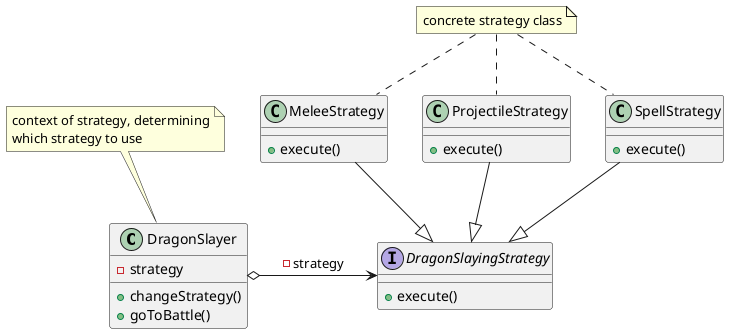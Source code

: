 @startuml

class DragonSlayer{
    -strategy
    +changeStrategy()
    +goToBattle()
}
interface DragonSlayingStrategy{
    +execute()
}
class MeleeStrategy{
    +execute()
}
class ProjectileStrategy{
    +execute()
}
class SpellStrategy{
    +execute()
}

note "context of strategy, determining\nwhich strategy to use" as n1
n1 .. DragonSlayer
note "concrete strategy class" as n2
n2 .. MeleeStrategy
n2 .. ProjectileStrategy
n2 .. SpellStrategy

DragonSlayer o-right-> DragonSlayingStrategy: -strategy
MeleeStrategy --|> DragonSlayingStrategy
ProjectileStrategy --|> DragonSlayingStrategy
SpellStrategy --|> DragonSlayingStrategy

@enduml